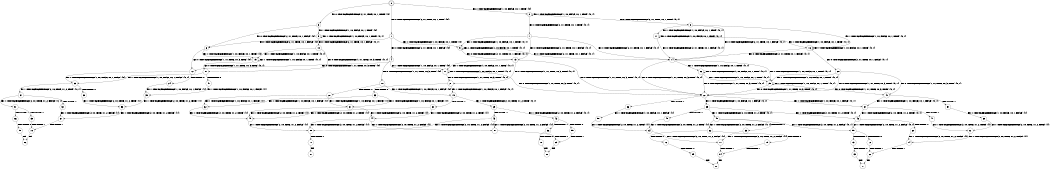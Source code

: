 digraph BCG {
size = "7, 10.5";
center = TRUE;
node [shape = circle];
0 [peripheries = 2];
0 -> 1 [label = "EX !0 !ATOMIC_EXCH_BRANCH (2, +1, TRUE, +0, 1, TRUE) !{0}"];
0 -> 2 [label = "EX !1 !ATOMIC_EXCH_BRANCH (1, +0, FALSE, +0, 1, TRUE) !{0}"];
0 -> 3 [label = "EX !0 !ATOMIC_EXCH_BRANCH (2, +1, TRUE, +0, 1, TRUE) !{0}"];
1 -> 4 [label = "EX !0 !ATOMIC_EXCH_BRANCH (2, +1, TRUE, +0, 1, FALSE) !{0}"];
1 -> 5 [label = "EX !1 !ATOMIC_EXCH_BRANCH (1, +0, FALSE, +0, 1, TRUE) !{0}"];
1 -> 6 [label = "EX !0 !ATOMIC_EXCH_BRANCH (2, +1, TRUE, +0, 1, FALSE) !{0}"];
2 -> 2 [label = "EX !1 !ATOMIC_EXCH_BRANCH (1, +0, FALSE, +0, 1, TRUE) !{0, 1}"];
2 -> 7 [label = "EX !0 !ATOMIC_EXCH_BRANCH (2, +1, TRUE, +0, 1, TRUE) !{0, 1}"];
2 -> 8 [label = "EX !0 !ATOMIC_EXCH_BRANCH (2, +1, TRUE, +0, 1, TRUE) !{0, 1}"];
3 -> 9 [label = "EX !1 !ATOMIC_EXCH_BRANCH (1, +0, FALSE, +0, 1, TRUE) !{0}"];
3 -> 6 [label = "EX !0 !ATOMIC_EXCH_BRANCH (2, +1, TRUE, +0, 1, FALSE) !{0}"];
4 -> 10 [label = "EX !0 !ATOMIC_EXCH_BRANCH (1, +1, TRUE, +0, 3, TRUE) !{0}"];
4 -> 11 [label = "EX !1 !ATOMIC_EXCH_BRANCH (1, +0, FALSE, +0, 1, TRUE) !{0}"];
4 -> 12 [label = "EX !0 !ATOMIC_EXCH_BRANCH (1, +1, TRUE, +0, 3, TRUE) !{0}"];
5 -> 13 [label = "EX !0 !ATOMIC_EXCH_BRANCH (2, +1, TRUE, +0, 1, FALSE) !{0, 1}"];
5 -> 5 [label = "EX !1 !ATOMIC_EXCH_BRANCH (1, +0, FALSE, +0, 1, TRUE) !{0, 1}"];
5 -> 14 [label = "EX !0 !ATOMIC_EXCH_BRANCH (2, +1, TRUE, +0, 1, FALSE) !{0, 1}"];
6 -> 15 [label = "EX !1 !ATOMIC_EXCH_BRANCH (1, +0, FALSE, +0, 1, TRUE) !{0}"];
6 -> 12 [label = "EX !0 !ATOMIC_EXCH_BRANCH (1, +1, TRUE, +0, 3, TRUE) !{0}"];
7 -> 13 [label = "EX !0 !ATOMIC_EXCH_BRANCH (2, +1, TRUE, +0, 1, FALSE) !{0, 1}"];
7 -> 5 [label = "EX !1 !ATOMIC_EXCH_BRANCH (1, +0, FALSE, +0, 1, TRUE) !{0, 1}"];
7 -> 14 [label = "EX !0 !ATOMIC_EXCH_BRANCH (2, +1, TRUE, +0, 1, FALSE) !{0, 1}"];
8 -> 16 [label = "EX !1 !ATOMIC_EXCH_BRANCH (1, +0, FALSE, +0, 1, TRUE) !{0, 1}"];
8 -> 14 [label = "EX !0 !ATOMIC_EXCH_BRANCH (2, +1, TRUE, +0, 1, FALSE) !{0, 1}"];
8 -> 17 [label = "EX !1 !ATOMIC_EXCH_BRANCH (1, +0, FALSE, +0, 1, TRUE) !{0, 1}"];
9 -> 18 [label = "EX !0 !ATOMIC_EXCH_BRANCH (2, +1, TRUE, +0, 1, FALSE) !{0, 1}"];
9 -> 9 [label = "EX !1 !ATOMIC_EXCH_BRANCH (1, +0, FALSE, +0, 1, TRUE) !{0, 1}"];
10 -> 19 [label = "EX !1 !ATOMIC_EXCH_BRANCH (1, +0, FALSE, +0, 1, FALSE) !{0}"];
10 -> 20 [label = "TERMINATE !0"];
11 -> 21 [label = "EX !0 !ATOMIC_EXCH_BRANCH (1, +1, TRUE, +0, 3, TRUE) !{0, 1}"];
11 -> 11 [label = "EX !1 !ATOMIC_EXCH_BRANCH (1, +0, FALSE, +0, 1, TRUE) !{0, 1}"];
11 -> 22 [label = "EX !0 !ATOMIC_EXCH_BRANCH (1, +1, TRUE, +0, 3, TRUE) !{0, 1}"];
12 -> 23 [label = "EX !1 !ATOMIC_EXCH_BRANCH (1, +0, FALSE, +0, 1, FALSE) !{0}"];
12 -> 24 [label = "TERMINATE !0"];
13 -> 21 [label = "EX !0 !ATOMIC_EXCH_BRANCH (1, +1, TRUE, +0, 3, TRUE) !{0, 1}"];
13 -> 11 [label = "EX !1 !ATOMIC_EXCH_BRANCH (1, +0, FALSE, +0, 1, TRUE) !{0, 1}"];
13 -> 22 [label = "EX !0 !ATOMIC_EXCH_BRANCH (1, +1, TRUE, +0, 3, TRUE) !{0, 1}"];
14 -> 25 [label = "EX !1 !ATOMIC_EXCH_BRANCH (1, +0, FALSE, +0, 1, TRUE) !{0, 1}"];
14 -> 22 [label = "EX !0 !ATOMIC_EXCH_BRANCH (1, +1, TRUE, +0, 3, TRUE) !{0, 1}"];
14 -> 26 [label = "EX !1 !ATOMIC_EXCH_BRANCH (1, +0, FALSE, +0, 1, TRUE) !{0, 1}"];
15 -> 27 [label = "EX !0 !ATOMIC_EXCH_BRANCH (1, +1, TRUE, +0, 3, TRUE) !{0, 1}"];
15 -> 15 [label = "EX !1 !ATOMIC_EXCH_BRANCH (1, +0, FALSE, +0, 1, TRUE) !{0, 1}"];
16 -> 28 [label = "EX !0 !ATOMIC_EXCH_BRANCH (2, +1, TRUE, +0, 1, FALSE) !{0, 1}"];
16 -> 16 [label = "EX !1 !ATOMIC_EXCH_BRANCH (1, +0, FALSE, +0, 1, TRUE) !{0, 1}"];
16 -> 14 [label = "EX !0 !ATOMIC_EXCH_BRANCH (2, +1, TRUE, +0, 1, FALSE) !{0, 1}"];
17 -> 16 [label = "EX !1 !ATOMIC_EXCH_BRANCH (1, +0, FALSE, +0, 1, TRUE) !{0, 1}"];
17 -> 14 [label = "EX !0 !ATOMIC_EXCH_BRANCH (2, +1, TRUE, +0, 1, FALSE) !{0, 1}"];
17 -> 17 [label = "EX !1 !ATOMIC_EXCH_BRANCH (1, +0, FALSE, +0, 1, TRUE) !{0, 1}"];
18 -> 27 [label = "EX !0 !ATOMIC_EXCH_BRANCH (1, +1, TRUE, +0, 3, TRUE) !{0, 1}"];
18 -> 15 [label = "EX !1 !ATOMIC_EXCH_BRANCH (1, +0, FALSE, +0, 1, TRUE) !{0, 1}"];
19 -> 29 [label = "EX !1 !ATOMIC_EXCH_BRANCH (2, +0, TRUE, +1, 2, TRUE) !{0, 1}"];
19 -> 30 [label = "TERMINATE !0"];
20 -> 31 [label = "EX !1 !ATOMIC_EXCH_BRANCH (1, +0, FALSE, +0, 1, FALSE) !{1}"];
20 -> 32 [label = "EX !1 !ATOMIC_EXCH_BRANCH (1, +0, FALSE, +0, 1, FALSE) !{1}"];
21 -> 19 [label = "EX !1 !ATOMIC_EXCH_BRANCH (1, +0, FALSE, +0, 1, FALSE) !{0, 1}"];
21 -> 33 [label = "TERMINATE !0"];
22 -> 34 [label = "EX !1 !ATOMIC_EXCH_BRANCH (1, +0, FALSE, +0, 1, FALSE) !{0, 1}"];
22 -> 35 [label = "EX !1 !ATOMIC_EXCH_BRANCH (1, +0, FALSE, +0, 1, FALSE) !{0, 1}"];
22 -> 36 [label = "TERMINATE !0"];
23 -> 37 [label = "EX !1 !ATOMIC_EXCH_BRANCH (2, +0, TRUE, +1, 2, TRUE) !{0, 1}"];
23 -> 38 [label = "TERMINATE !0"];
24 -> 39 [label = "EX !1 !ATOMIC_EXCH_BRANCH (1, +0, FALSE, +0, 1, FALSE) !{1}"];
25 -> 40 [label = "EX !0 !ATOMIC_EXCH_BRANCH (1, +1, TRUE, +0, 3, TRUE) !{0, 1}"];
25 -> 25 [label = "EX !1 !ATOMIC_EXCH_BRANCH (1, +0, FALSE, +0, 1, TRUE) !{0, 1}"];
25 -> 22 [label = "EX !0 !ATOMIC_EXCH_BRANCH (1, +1, TRUE, +0, 3, TRUE) !{0, 1}"];
26 -> 25 [label = "EX !1 !ATOMIC_EXCH_BRANCH (1, +0, FALSE, +0, 1, TRUE) !{0, 1}"];
26 -> 22 [label = "EX !0 !ATOMIC_EXCH_BRANCH (1, +1, TRUE, +0, 3, TRUE) !{0, 1}"];
26 -> 26 [label = "EX !1 !ATOMIC_EXCH_BRANCH (1, +0, FALSE, +0, 1, TRUE) !{0, 1}"];
27 -> 23 [label = "EX !1 !ATOMIC_EXCH_BRANCH (1, +0, FALSE, +0, 1, FALSE) !{0, 1}"];
27 -> 41 [label = "TERMINATE !0"];
28 -> 40 [label = "EX !0 !ATOMIC_EXCH_BRANCH (1, +1, TRUE, +0, 3, TRUE) !{0, 1}"];
28 -> 25 [label = "EX !1 !ATOMIC_EXCH_BRANCH (1, +0, FALSE, +0, 1, TRUE) !{0, 1}"];
28 -> 22 [label = "EX !0 !ATOMIC_EXCH_BRANCH (1, +1, TRUE, +0, 3, TRUE) !{0, 1}"];
29 -> 42 [label = "EX !1 !ATOMIC_EXCH_BRANCH (2, +0, TRUE, +1, 2, FALSE) !{0, 1}"];
29 -> 43 [label = "TERMINATE !0"];
30 -> 44 [label = "EX !1 !ATOMIC_EXCH_BRANCH (2, +0, TRUE, +1, 2, TRUE) !{1}"];
30 -> 45 [label = "EX !1 !ATOMIC_EXCH_BRANCH (2, +0, TRUE, +1, 2, TRUE) !{1}"];
31 -> 44 [label = "EX !1 !ATOMIC_EXCH_BRANCH (2, +0, TRUE, +1, 2, TRUE) !{1}"];
31 -> 45 [label = "EX !1 !ATOMIC_EXCH_BRANCH (2, +0, TRUE, +1, 2, TRUE) !{1}"];
32 -> 45 [label = "EX !1 !ATOMIC_EXCH_BRANCH (2, +0, TRUE, +1, 2, TRUE) !{1}"];
33 -> 31 [label = "EX !1 !ATOMIC_EXCH_BRANCH (1, +0, FALSE, +0, 1, FALSE) !{1}"];
33 -> 32 [label = "EX !1 !ATOMIC_EXCH_BRANCH (1, +0, FALSE, +0, 1, FALSE) !{1}"];
34 -> 46 [label = "EX !1 !ATOMIC_EXCH_BRANCH (2, +0, TRUE, +1, 2, TRUE) !{0, 1}"];
34 -> 47 [label = "TERMINATE !0"];
35 -> 46 [label = "EX !1 !ATOMIC_EXCH_BRANCH (2, +0, TRUE, +1, 2, TRUE) !{0, 1}"];
35 -> 48 [label = "EX !1 !ATOMIC_EXCH_BRANCH (2, +0, TRUE, +1, 2, TRUE) !{0, 1}"];
35 -> 49 [label = "TERMINATE !0"];
36 -> 50 [label = "EX !1 !ATOMIC_EXCH_BRANCH (1, +0, FALSE, +0, 1, FALSE) !{1}"];
37 -> 51 [label = "EX !1 !ATOMIC_EXCH_BRANCH (2, +0, TRUE, +1, 2, FALSE) !{0, 1}"];
37 -> 52 [label = "TERMINATE !0"];
38 -> 53 [label = "EX !1 !ATOMIC_EXCH_BRANCH (2, +0, TRUE, +1, 2, TRUE) !{1}"];
39 -> 53 [label = "EX !1 !ATOMIC_EXCH_BRANCH (2, +0, TRUE, +1, 2, TRUE) !{1}"];
40 -> 34 [label = "EX !1 !ATOMIC_EXCH_BRANCH (1, +0, FALSE, +0, 1, FALSE) !{0, 1}"];
40 -> 54 [label = "TERMINATE !0"];
41 -> 39 [label = "EX !1 !ATOMIC_EXCH_BRANCH (1, +0, FALSE, +0, 1, FALSE) !{1}"];
42 -> 55 [label = "TERMINATE !0"];
42 -> 56 [label = "TERMINATE !1"];
43 -> 57 [label = "EX !1 !ATOMIC_EXCH_BRANCH (2, +0, TRUE, +1, 2, FALSE) !{1}"];
43 -> 58 [label = "EX !1 !ATOMIC_EXCH_BRANCH (2, +0, TRUE, +1, 2, FALSE) !{1}"];
44 -> 57 [label = "EX !1 !ATOMIC_EXCH_BRANCH (2, +0, TRUE, +1, 2, FALSE) !{1}"];
44 -> 58 [label = "EX !1 !ATOMIC_EXCH_BRANCH (2, +0, TRUE, +1, 2, FALSE) !{1}"];
45 -> 58 [label = "EX !1 !ATOMIC_EXCH_BRANCH (2, +0, TRUE, +1, 2, FALSE) !{1}"];
46 -> 59 [label = "EX !1 !ATOMIC_EXCH_BRANCH (2, +0, TRUE, +1, 2, FALSE) !{0, 1}"];
46 -> 60 [label = "TERMINATE !0"];
47 -> 61 [label = "EX !1 !ATOMIC_EXCH_BRANCH (2, +0, TRUE, +1, 2, TRUE) !{1}"];
48 -> 59 [label = "EX !1 !ATOMIC_EXCH_BRANCH (2, +0, TRUE, +1, 2, FALSE) !{0, 1}"];
48 -> 62 [label = "EX !1 !ATOMIC_EXCH_BRANCH (2, +0, TRUE, +1, 2, FALSE) !{0, 1}"];
48 -> 63 [label = "TERMINATE !0"];
49 -> 64 [label = "EX !1 !ATOMIC_EXCH_BRANCH (2, +0, TRUE, +1, 2, TRUE) !{1}"];
50 -> 64 [label = "EX !1 !ATOMIC_EXCH_BRANCH (2, +0, TRUE, +1, 2, TRUE) !{1}"];
51 -> 65 [label = "TERMINATE !0"];
51 -> 66 [label = "TERMINATE !1"];
52 -> 67 [label = "EX !1 !ATOMIC_EXCH_BRANCH (2, +0, TRUE, +1, 2, FALSE) !{1}"];
53 -> 67 [label = "EX !1 !ATOMIC_EXCH_BRANCH (2, +0, TRUE, +1, 2, FALSE) !{1}"];
54 -> 68 [label = "EX !1 !ATOMIC_EXCH_BRANCH (1, +0, FALSE, +0, 1, FALSE) !{1}"];
55 -> 69 [label = "TERMINATE !1"];
56 -> 70 [label = "TERMINATE !0"];
57 -> 69 [label = "TERMINATE !1"];
58 -> 71 [label = "TERMINATE !1"];
59 -> 72 [label = "TERMINATE !0"];
59 -> 73 [label = "TERMINATE !1"];
60 -> 74 [label = "EX !1 !ATOMIC_EXCH_BRANCH (2, +0, TRUE, +1, 2, FALSE) !{1}"];
61 -> 74 [label = "EX !1 !ATOMIC_EXCH_BRANCH (2, +0, TRUE, +1, 2, FALSE) !{1}"];
62 -> 75 [label = "TERMINATE !0"];
62 -> 76 [label = "TERMINATE !1"];
63 -> 77 [label = "EX !1 !ATOMIC_EXCH_BRANCH (2, +0, TRUE, +1, 2, FALSE) !{1}"];
64 -> 77 [label = "EX !1 !ATOMIC_EXCH_BRANCH (2, +0, TRUE, +1, 2, FALSE) !{1}"];
65 -> 78 [label = "TERMINATE !1"];
66 -> 79 [label = "TERMINATE !0"];
67 -> 78 [label = "TERMINATE !1"];
68 -> 61 [label = "EX !1 !ATOMIC_EXCH_BRANCH (2, +0, TRUE, +1, 2, TRUE) !{1}"];
69 -> 80 [label = "exit"];
70 -> 80 [label = "exit"];
71 -> 81 [label = "exit"];
72 -> 82 [label = "TERMINATE !1"];
73 -> 83 [label = "TERMINATE !0"];
74 -> 82 [label = "TERMINATE !1"];
75 -> 84 [label = "TERMINATE !1"];
76 -> 85 [label = "TERMINATE !0"];
77 -> 84 [label = "TERMINATE !1"];
78 -> 86 [label = "exit"];
79 -> 86 [label = "exit"];
82 -> 87 [label = "exit"];
83 -> 87 [label = "exit"];
84 -> 88 [label = "exit"];
85 -> 88 [label = "exit"];
}
